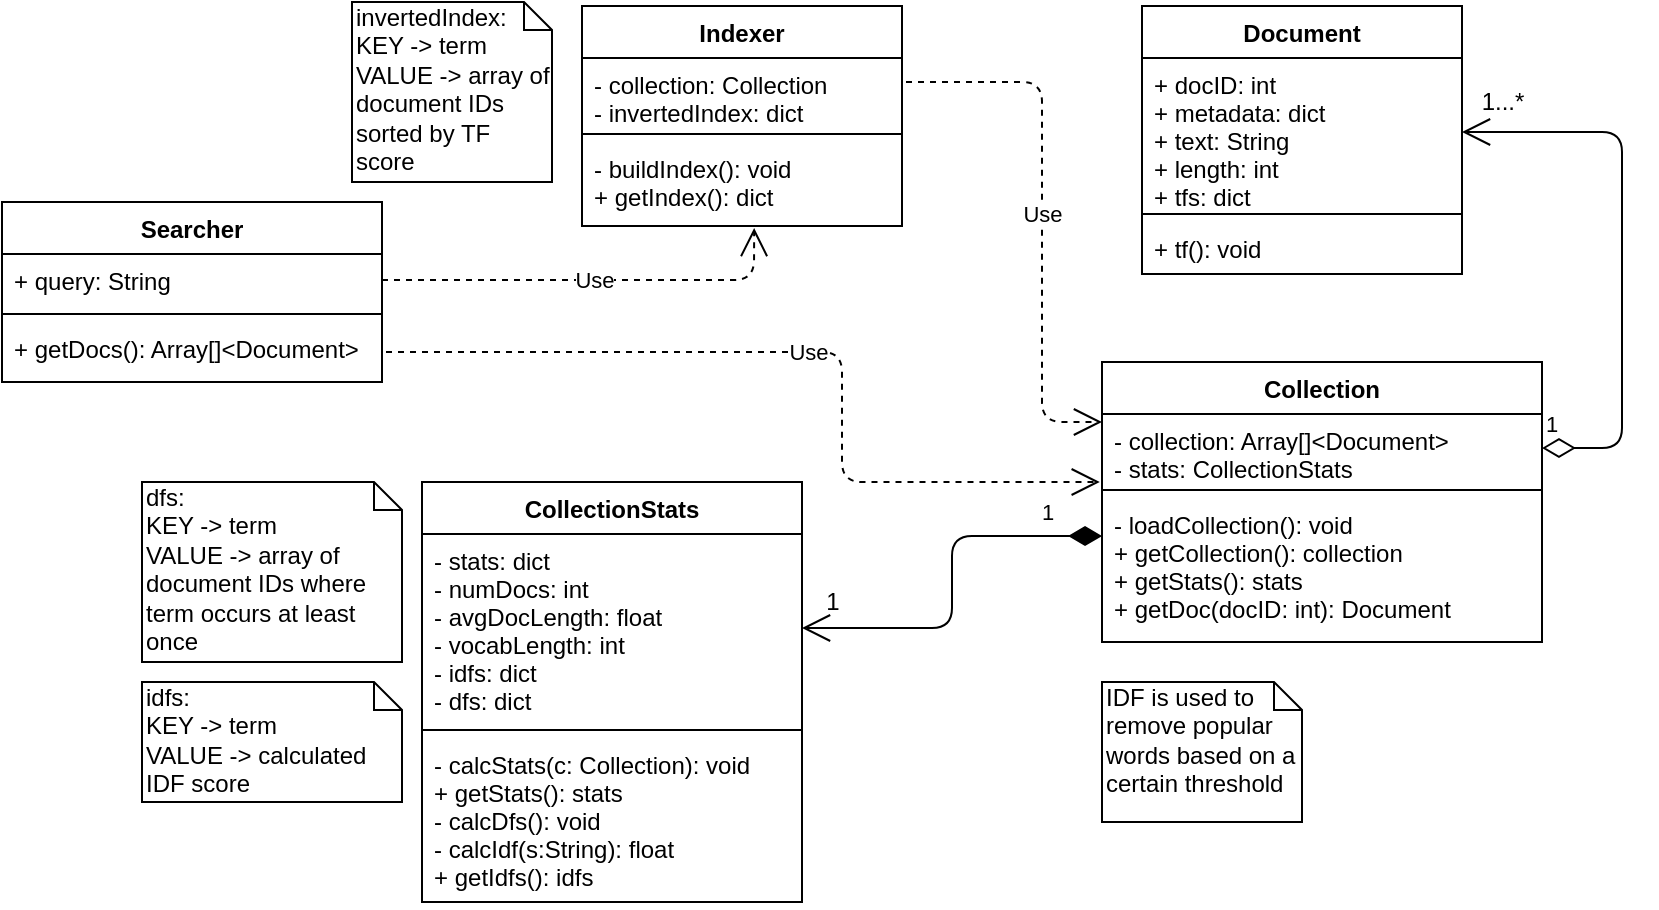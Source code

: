 <mxfile version="13.7.3" type="device"><diagram id="rQgxg2i6C4BB2Tkj38dk" name="Page-1"><mxGraphModel dx="946" dy="566" grid="1" gridSize="10" guides="1" tooltips="1" connect="1" arrows="1" fold="1" page="1" pageScale="1" pageWidth="850" pageHeight="1100" math="0" shadow="0"><root><mxCell id="0"/><mxCell id="1" parent="0"/><mxCell id="U4PGNZTgk9z3lEwTMTvD-25" value="dfs:&lt;br&gt;KEY -&amp;gt; term&lt;br&gt;VALUE -&amp;gt; array of document IDs where term occurs at least once" style="shape=note;whiteSpace=wrap;html=1;size=14;verticalAlign=top;align=left;spacingTop=-6;" vertex="1" parent="1"><mxGeometry x="90" y="320" width="130" height="90" as="geometry"/></mxCell><mxCell id="U4PGNZTgk9z3lEwTMTvD-26" value="invertedIndex:&lt;br&gt;KEY -&amp;gt; term&lt;br&gt;VALUE -&amp;gt; array of document IDs sorted by TF score" style="shape=note;whiteSpace=wrap;html=1;size=14;verticalAlign=top;align=left;spacingTop=-6;" vertex="1" parent="1"><mxGeometry x="195" y="80" width="100" height="90" as="geometry"/></mxCell><mxCell id="U4PGNZTgk9z3lEwTMTvD-27" value="IDF is used to remove popular words based on a certain threshold" style="shape=note;whiteSpace=wrap;html=1;size=14;verticalAlign=top;align=left;spacingTop=-6;" vertex="1" parent="1"><mxGeometry x="570" y="420" width="100" height="70" as="geometry"/></mxCell><mxCell id="U4PGNZTgk9z3lEwTMTvD-29" value="idfs:&lt;br&gt;KEY -&amp;gt; term&lt;br&gt;VALUE -&amp;gt; calculated IDF score" style="shape=note;whiteSpace=wrap;html=1;size=14;verticalAlign=top;align=left;spacingTop=-6;" vertex="1" parent="1"><mxGeometry x="90" y="420" width="130" height="60" as="geometry"/></mxCell><mxCell id="U4PGNZTgk9z3lEwTMTvD-33" value="1" style="endArrow=open;html=1;endSize=12;startArrow=diamondThin;startSize=14;startFill=0;edgeStyle=orthogonalEdgeStyle;align=left;verticalAlign=bottom;exitX=1;exitY=0.5;exitDx=0;exitDy=0;entryX=1;entryY=0.5;entryDx=0;entryDy=0;" edge="1" parent="1" source="U4PGNZTgk9z3lEwTMTvD-10" target="U4PGNZTgk9z3lEwTMTvD-22"><mxGeometry x="-1" y="3" relative="1" as="geometry"><mxPoint x="810" y="320" as="sourcePoint"/><mxPoint x="970" y="320" as="targetPoint"/><Array as="points"><mxPoint x="830" y="303"/><mxPoint x="830" y="145"/></Array></mxGeometry></mxCell><mxCell id="U4PGNZTgk9z3lEwTMTvD-34" value="1...*" style="text;html=1;align=center;verticalAlign=middle;resizable=0;points=[];autosize=1;" vertex="1" parent="1"><mxGeometry x="750" y="120" width="40" height="20" as="geometry"/></mxCell><mxCell id="U4PGNZTgk9z3lEwTMTvD-35" value="1" style="endArrow=open;html=1;endSize=12;startArrow=diamondThin;startSize=14;startFill=1;edgeStyle=orthogonalEdgeStyle;align=left;verticalAlign=bottom;exitX=0;exitY=0.264;exitDx=0;exitDy=0;entryX=1;entryY=0.5;entryDx=0;entryDy=0;exitPerimeter=0;" edge="1" parent="1" source="U4PGNZTgk9z3lEwTMTvD-12" target="U4PGNZTgk9z3lEwTMTvD-14"><mxGeometry x="-0.667" y="-3" relative="1" as="geometry"><mxPoint x="540" y="430" as="sourcePoint"/><mxPoint x="700" y="430" as="targetPoint"/><mxPoint as="offset"/></mxGeometry></mxCell><mxCell id="U4PGNZTgk9z3lEwTMTvD-37" value="1" style="text;html=1;align=center;verticalAlign=middle;resizable=0;points=[];autosize=1;" vertex="1" parent="1"><mxGeometry x="425" y="370" width="20" height="20" as="geometry"/></mxCell><mxCell id="U4PGNZTgk9z3lEwTMTvD-38" value="Use" style="endArrow=open;endSize=12;dashed=1;html=1;" edge="1" parent="1"><mxGeometry width="160" relative="1" as="geometry"><mxPoint x="472" y="120" as="sourcePoint"/><mxPoint x="570" y="290" as="targetPoint"/><Array as="points"><mxPoint x="540" y="120"/><mxPoint x="540" y="290"/></Array></mxGeometry></mxCell><mxCell id="U4PGNZTgk9z3lEwTMTvD-9" value="Collection" style="swimlane;fontStyle=1;align=center;verticalAlign=top;childLayout=stackLayout;horizontal=1;startSize=26;horizontalStack=0;resizeParent=1;resizeParentMax=0;resizeLast=0;collapsible=1;marginBottom=0;" vertex="1" parent="1"><mxGeometry x="570" y="260" width="220" height="140" as="geometry"/></mxCell><mxCell id="U4PGNZTgk9z3lEwTMTvD-10" value="- collection: Array[]&lt;Document&gt;&#10;- stats: CollectionStats&#10;" style="text;strokeColor=none;fillColor=none;align=left;verticalAlign=top;spacingLeft=4;spacingRight=4;overflow=hidden;rotatable=0;points=[[0,0.5],[1,0.5]];portConstraint=eastwest;" vertex="1" parent="U4PGNZTgk9z3lEwTMTvD-9"><mxGeometry y="26" width="220" height="34" as="geometry"/></mxCell><mxCell id="U4PGNZTgk9z3lEwTMTvD-11" value="" style="line;strokeWidth=1;fillColor=none;align=left;verticalAlign=middle;spacingTop=-1;spacingLeft=3;spacingRight=3;rotatable=0;labelPosition=right;points=[];portConstraint=eastwest;" vertex="1" parent="U4PGNZTgk9z3lEwTMTvD-9"><mxGeometry y="60" width="220" height="8" as="geometry"/></mxCell><mxCell id="U4PGNZTgk9z3lEwTMTvD-12" value="- loadCollection(): void&#10;+ getCollection(): collection&#10;+ getStats(): stats&#10;+ getDoc(docID: int): Document" style="text;strokeColor=none;fillColor=none;align=left;verticalAlign=top;spacingLeft=4;spacingRight=4;overflow=hidden;rotatable=0;points=[[0,0.5],[1,0.5]];portConstraint=eastwest;" vertex="1" parent="U4PGNZTgk9z3lEwTMTvD-9"><mxGeometry y="68" width="220" height="72" as="geometry"/></mxCell><mxCell id="U4PGNZTgk9z3lEwTMTvD-21" value="Document" style="swimlane;fontStyle=1;align=center;verticalAlign=top;childLayout=stackLayout;horizontal=1;startSize=26;horizontalStack=0;resizeParent=1;resizeParentMax=0;resizeLast=0;collapsible=1;marginBottom=0;" vertex="1" parent="1"><mxGeometry x="590" y="82" width="160" height="134" as="geometry"/></mxCell><mxCell id="U4PGNZTgk9z3lEwTMTvD-22" value="+ docID: int&#10;+ metadata: dict&#10;+ text: String&#10;+ length: int&#10;+ tfs: dict" style="text;strokeColor=none;fillColor=none;align=left;verticalAlign=top;spacingLeft=4;spacingRight=4;overflow=hidden;rotatable=0;points=[[0,0.5],[1,0.5]];portConstraint=eastwest;" vertex="1" parent="U4PGNZTgk9z3lEwTMTvD-21"><mxGeometry y="26" width="160" height="74" as="geometry"/></mxCell><mxCell id="U4PGNZTgk9z3lEwTMTvD-23" value="" style="line;strokeWidth=1;fillColor=none;align=left;verticalAlign=middle;spacingTop=-1;spacingLeft=3;spacingRight=3;rotatable=0;labelPosition=right;points=[];portConstraint=eastwest;" vertex="1" parent="U4PGNZTgk9z3lEwTMTvD-21"><mxGeometry y="100" width="160" height="8" as="geometry"/></mxCell><mxCell id="U4PGNZTgk9z3lEwTMTvD-24" value="+ tf(): void" style="text;strokeColor=none;fillColor=none;align=left;verticalAlign=top;spacingLeft=4;spacingRight=4;overflow=hidden;rotatable=0;points=[[0,0.5],[1,0.5]];portConstraint=eastwest;" vertex="1" parent="U4PGNZTgk9z3lEwTMTvD-21"><mxGeometry y="108" width="160" height="26" as="geometry"/></mxCell><mxCell id="U4PGNZTgk9z3lEwTMTvD-39" value="Indexer" style="swimlane;fontStyle=1;align=center;verticalAlign=top;childLayout=stackLayout;horizontal=1;startSize=26;horizontalStack=0;resizeParent=1;resizeParentMax=0;resizeLast=0;collapsible=1;marginBottom=0;" vertex="1" parent="1"><mxGeometry x="310" y="82" width="160" height="110" as="geometry"/></mxCell><mxCell id="U4PGNZTgk9z3lEwTMTvD-40" value="- collection: Collection&#10;- invertedIndex: dict" style="text;strokeColor=none;fillColor=none;align=left;verticalAlign=top;spacingLeft=4;spacingRight=4;overflow=hidden;rotatable=0;points=[[0,0.5],[1,0.5]];portConstraint=eastwest;" vertex="1" parent="U4PGNZTgk9z3lEwTMTvD-39"><mxGeometry y="26" width="160" height="34" as="geometry"/></mxCell><mxCell id="U4PGNZTgk9z3lEwTMTvD-41" value="" style="line;strokeWidth=1;fillColor=none;align=left;verticalAlign=middle;spacingTop=-1;spacingLeft=3;spacingRight=3;rotatable=0;labelPosition=right;points=[];portConstraint=eastwest;" vertex="1" parent="U4PGNZTgk9z3lEwTMTvD-39"><mxGeometry y="60" width="160" height="8" as="geometry"/></mxCell><mxCell id="U4PGNZTgk9z3lEwTMTvD-42" value="- buildIndex(): void&#10;+ getIndex(): dict" style="text;strokeColor=none;fillColor=none;align=left;verticalAlign=top;spacingLeft=4;spacingRight=4;overflow=hidden;rotatable=0;points=[[0,0.5],[1,0.5]];portConstraint=eastwest;" vertex="1" parent="U4PGNZTgk9z3lEwTMTvD-39"><mxGeometry y="68" width="160" height="42" as="geometry"/></mxCell><mxCell id="U4PGNZTgk9z3lEwTMTvD-43" value="Searcher" style="swimlane;fontStyle=1;align=center;verticalAlign=top;childLayout=stackLayout;horizontal=1;startSize=26;horizontalStack=0;resizeParent=1;resizeParentMax=0;resizeLast=0;collapsible=1;marginBottom=0;" vertex="1" parent="1"><mxGeometry x="20" y="180" width="190" height="90" as="geometry"/></mxCell><mxCell id="U4PGNZTgk9z3lEwTMTvD-44" value="+ query: String" style="text;strokeColor=none;fillColor=none;align=left;verticalAlign=top;spacingLeft=4;spacingRight=4;overflow=hidden;rotatable=0;points=[[0,0.5],[1,0.5]];portConstraint=eastwest;" vertex="1" parent="U4PGNZTgk9z3lEwTMTvD-43"><mxGeometry y="26" width="190" height="26" as="geometry"/></mxCell><mxCell id="U4PGNZTgk9z3lEwTMTvD-45" value="" style="line;strokeWidth=1;fillColor=none;align=left;verticalAlign=middle;spacingTop=-1;spacingLeft=3;spacingRight=3;rotatable=0;labelPosition=right;points=[];portConstraint=eastwest;" vertex="1" parent="U4PGNZTgk9z3lEwTMTvD-43"><mxGeometry y="52" width="190" height="8" as="geometry"/></mxCell><mxCell id="U4PGNZTgk9z3lEwTMTvD-46" value="+ getDocs(): Array[]&lt;Document&gt;" style="text;strokeColor=none;fillColor=none;align=left;verticalAlign=top;spacingLeft=4;spacingRight=4;overflow=hidden;rotatable=0;points=[[0,0.5],[1,0.5]];portConstraint=eastwest;" vertex="1" parent="U4PGNZTgk9z3lEwTMTvD-43"><mxGeometry y="60" width="190" height="30" as="geometry"/></mxCell><mxCell id="U4PGNZTgk9z3lEwTMTvD-47" value="Use" style="endArrow=open;endSize=12;dashed=1;html=1;exitX=1;exitY=0.5;exitDx=0;exitDy=0;entryX=0.538;entryY=1.024;entryDx=0;entryDy=0;entryPerimeter=0;" edge="1" parent="1" source="U4PGNZTgk9z3lEwTMTvD-44" target="U4PGNZTgk9z3lEwTMTvD-42"><mxGeometry width="160" relative="1" as="geometry"><mxPoint x="240" y="210" as="sourcePoint"/><mxPoint x="400" y="210" as="targetPoint"/><Array as="points"><mxPoint x="396" y="219"/></Array></mxGeometry></mxCell><mxCell id="U4PGNZTgk9z3lEwTMTvD-13" value="CollectionStats" style="swimlane;fontStyle=1;align=center;verticalAlign=top;childLayout=stackLayout;horizontal=1;startSize=26;horizontalStack=0;resizeParent=1;resizeParentMax=0;resizeLast=0;collapsible=1;marginBottom=0;" vertex="1" parent="1"><mxGeometry x="230" y="320" width="190" height="210" as="geometry"/></mxCell><mxCell id="U4PGNZTgk9z3lEwTMTvD-14" value="- stats: dict&#10;- numDocs: int&#10;- avgDocLength: float&#10;- vocabLength: int&#10;- idfs: dict&#10;- dfs: dict" style="text;strokeColor=none;fillColor=none;align=left;verticalAlign=top;spacingLeft=4;spacingRight=4;overflow=hidden;rotatable=0;points=[[0,0.5],[1,0.5]];portConstraint=eastwest;" vertex="1" parent="U4PGNZTgk9z3lEwTMTvD-13"><mxGeometry y="26" width="190" height="94" as="geometry"/></mxCell><mxCell id="U4PGNZTgk9z3lEwTMTvD-15" value="" style="line;strokeWidth=1;fillColor=none;align=left;verticalAlign=middle;spacingTop=-1;spacingLeft=3;spacingRight=3;rotatable=0;labelPosition=right;points=[];portConstraint=eastwest;" vertex="1" parent="U4PGNZTgk9z3lEwTMTvD-13"><mxGeometry y="120" width="190" height="8" as="geometry"/></mxCell><mxCell id="U4PGNZTgk9z3lEwTMTvD-16" value="- calcStats(c: Collection): void&#10;+ getStats(): stats&#10;- calcDfs(): void&#10;- calcIdf(s:String): float&#10;+ getIdfs(): idfs" style="text;strokeColor=none;fillColor=none;align=left;verticalAlign=top;spacingLeft=4;spacingRight=4;overflow=hidden;rotatable=0;points=[[0,0.5],[1,0.5]];portConstraint=eastwest;" vertex="1" parent="U4PGNZTgk9z3lEwTMTvD-13"><mxGeometry y="128" width="190" height="82" as="geometry"/></mxCell><mxCell id="U4PGNZTgk9z3lEwTMTvD-49" value="Use" style="endArrow=open;endSize=12;dashed=1;html=1;entryX=-0.005;entryY=1;entryDx=0;entryDy=0;entryPerimeter=0;" edge="1" parent="1" target="U4PGNZTgk9z3lEwTMTvD-10"><mxGeometry width="160" relative="1" as="geometry"><mxPoint x="212" y="255" as="sourcePoint"/><mxPoint x="410" y="240" as="targetPoint"/><Array as="points"><mxPoint x="440" y="255"/><mxPoint x="440" y="320"/></Array></mxGeometry></mxCell></root></mxGraphModel></diagram></mxfile>